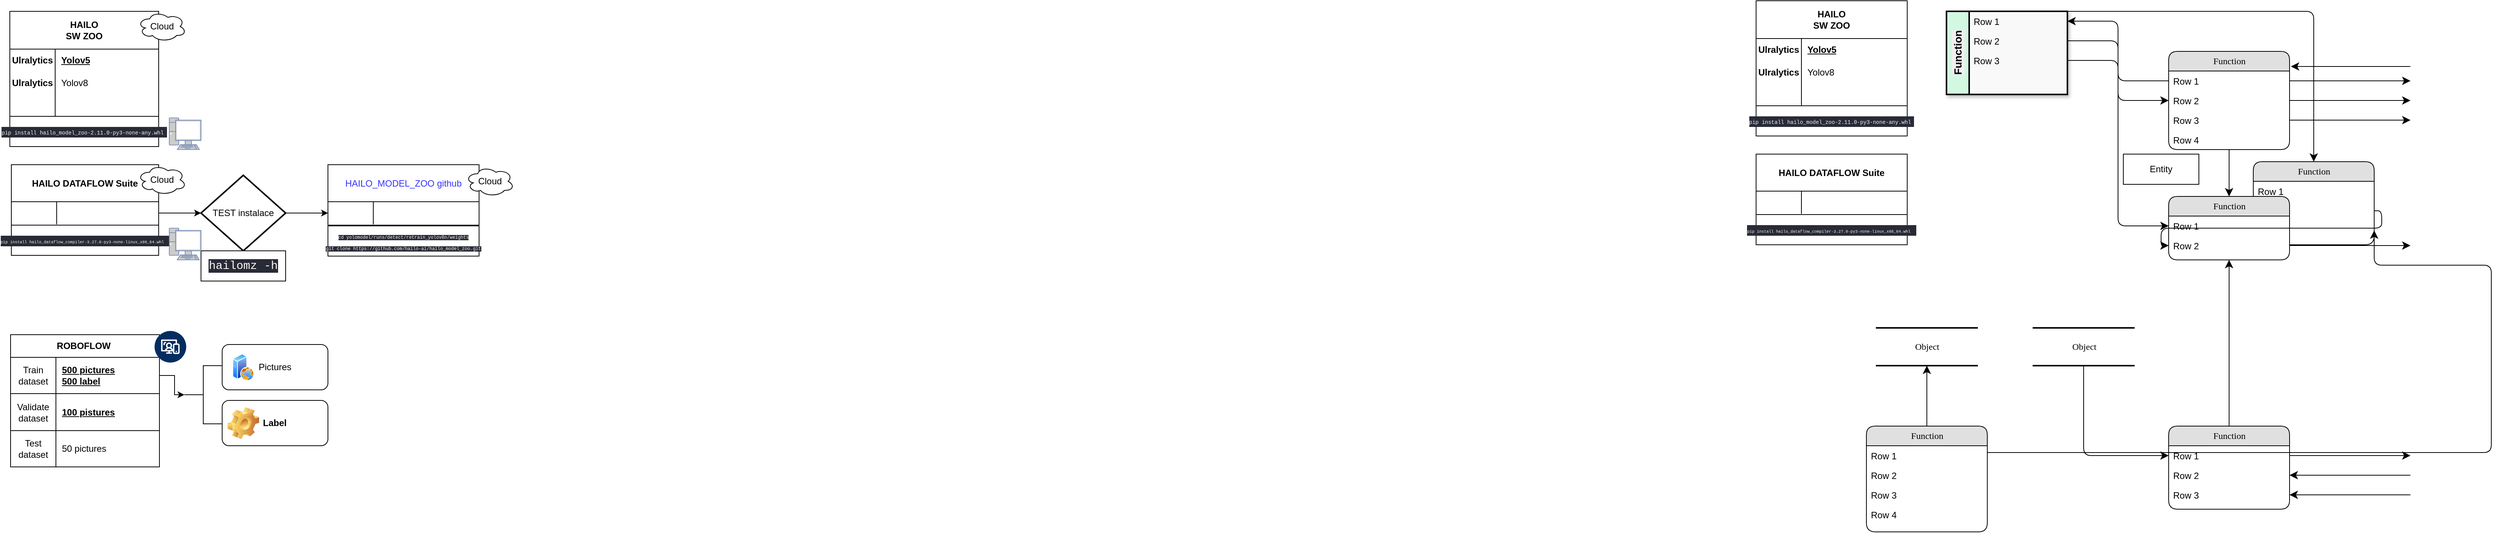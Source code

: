 <mxfile version="26.0.4">
  <diagram name="Page-1" id="b520641d-4fe3-3701-9064-5fc419738815">
    <mxGraphModel dx="3772" dy="833" grid="1" gridSize="7" guides="1" tooltips="1" connect="1" arrows="1" fold="1" page="1" pageScale="1" pageWidth="1169" pageHeight="827" background="none" math="0" shadow="0">
      <root>
        <object label="" id="0">
          <mxCell />
        </object>
        <mxCell id="1" parent="0" />
        <mxCell id="lBuz-UgbyFgg8h1O2Nb2-105" value="Pictures" style="rounded=1;whiteSpace=wrap;html=1;" vertex="1" parent="1">
          <mxGeometry x="-2016" y="462" width="140" height="60" as="geometry" />
        </mxCell>
        <mxCell id="2debaab0fafb2da2-10" value="Object" style="html=1;rounded=0;shadow=0;comic=0;labelBackgroundColor=none;strokeWidth=2;fontFamily=Verdana;fontSize=12;align=center;shape=mxgraph.ios7ui.horLines;" parent="1" vertex="1">
          <mxGeometry x="172.5" y="440" width="135" height="50" as="geometry" />
        </mxCell>
        <mxCell id="21ea969265ad0168-6" value="Function" style="swimlane;html=1;fontStyle=1;childLayout=stackLayout;horizontal=0;startSize=30;fillColor=#d3f8e2;horizontalStack=2;resizeParent=1;resizeLast=1;collapsible=1;marginBottom=5;swimlaneFillColor=#f9f9f9;align=center;rounded=0;shadow=1;comic=0;labelBackgroundColor=#f0f0f0;strokeWidth=2;fontFamily=Arial;fontSize=14" parent="1" vertex="1">
          <mxGeometry x="266" y="21" width="160" height="110" as="geometry" />
        </mxCell>
        <mxCell id="21ea969265ad0168-7" value="Row 1" style="text;html=1;strokeColor=none;fillColor=none;spacingLeft=4;spacingRight=4;whiteSpace=wrap;overflow=hidden;rotatable=0;points=[[0,0.5],[1,0.5]];portConstraint=eastwest;" parent="21ea969265ad0168-6" vertex="1">
          <mxGeometry x="30" width="130" height="26" as="geometry" />
        </mxCell>
        <mxCell id="21ea969265ad0168-8" value="Row 2" style="text;html=1;strokeColor=none;fillColor=none;spacingLeft=4;spacingRight=4;whiteSpace=wrap;overflow=hidden;rotatable=0;points=[[0,0.5],[1,0.5]];portConstraint=eastwest;" parent="21ea969265ad0168-6" vertex="1">
          <mxGeometry x="30" y="26" width="130" height="26" as="geometry" />
        </mxCell>
        <mxCell id="21ea969265ad0168-9" value="Row 3" style="text;html=1;strokeColor=none;fillColor=none;spacingLeft=4;spacingRight=4;whiteSpace=wrap;overflow=hidden;rotatable=0;points=[[0,0.5],[1,0.5]];portConstraint=eastwest;" parent="21ea969265ad0168-6" vertex="1">
          <mxGeometry x="30" y="52" width="130" height="26" as="geometry" />
        </mxCell>
        <mxCell id="21ea969265ad0168-10" value="Function" style="swimlane;html=1;fontStyle=0;childLayout=stackLayout;horizontal=1;startSize=26;fillColor=#e0e0e0;horizontalStack=0;resizeParent=1;resizeLast=0;collapsible=1;marginBottom=0;swimlaneFillColor=#ffffff;align=center;rounded=1;shadow=0;comic=0;labelBackgroundColor=none;strokeWidth=1;fontFamily=Verdana;fontSize=12" parent="1" vertex="1">
          <mxGeometry x="560" y="74" width="160" height="130" as="geometry" />
        </mxCell>
        <mxCell id="21ea969265ad0168-11" value="Row 1" style="text;html=1;strokeColor=none;fillColor=none;spacingLeft=4;spacingRight=4;whiteSpace=wrap;overflow=hidden;rotatable=0;points=[[0,0.5],[1,0.5]];portConstraint=eastwest;" parent="21ea969265ad0168-10" vertex="1">
          <mxGeometry y="26" width="160" height="26" as="geometry" />
        </mxCell>
        <mxCell id="21ea969265ad0168-12" value="Row 2" style="text;html=1;strokeColor=none;fillColor=none;spacingLeft=4;spacingRight=4;whiteSpace=wrap;overflow=hidden;rotatable=0;points=[[0,0.5],[1,0.5]];portConstraint=eastwest;" parent="21ea969265ad0168-10" vertex="1">
          <mxGeometry y="52" width="160" height="26" as="geometry" />
        </mxCell>
        <mxCell id="21ea969265ad0168-52" value="Row 3" style="text;html=1;strokeColor=none;fillColor=none;spacingLeft=4;spacingRight=4;whiteSpace=wrap;overflow=hidden;rotatable=0;points=[[0,0.5],[1,0.5]];portConstraint=eastwest;" parent="21ea969265ad0168-10" vertex="1">
          <mxGeometry y="78" width="160" height="26" as="geometry" />
        </mxCell>
        <mxCell id="21ea969265ad0168-13" value="Row 4" style="text;html=1;strokeColor=none;fillColor=none;spacingLeft=4;spacingRight=4;whiteSpace=wrap;overflow=hidden;rotatable=0;points=[[0,0.5],[1,0.5]];portConstraint=eastwest;" parent="21ea969265ad0168-10" vertex="1">
          <mxGeometry y="104" width="160" height="26" as="geometry" />
        </mxCell>
        <mxCell id="21ea969265ad0168-14" value="Function" style="swimlane;html=1;fontStyle=0;childLayout=stackLayout;horizontal=1;startSize=26;fillColor=#e0e0e0;horizontalStack=0;resizeParent=1;resizeLast=0;collapsible=1;marginBottom=0;swimlaneFillColor=#ffffff;align=center;rounded=1;shadow=0;comic=0;labelBackgroundColor=none;strokeWidth=1;fontFamily=Verdana;fontSize=12" parent="1" vertex="1">
          <mxGeometry x="672" y="220" width="160" height="110" as="geometry" />
        </mxCell>
        <mxCell id="21ea969265ad0168-15" value="Row 1" style="text;html=1;strokeColor=none;fillColor=none;spacingLeft=4;spacingRight=4;whiteSpace=wrap;overflow=hidden;rotatable=0;points=[[0,0.5],[1,0.5]];portConstraint=eastwest;" parent="21ea969265ad0168-14" vertex="1">
          <mxGeometry y="26" width="160" height="26" as="geometry" />
        </mxCell>
        <mxCell id="21ea969265ad0168-16" value="Row 2" style="text;html=1;strokeColor=none;fillColor=none;spacingLeft=4;spacingRight=4;whiteSpace=wrap;overflow=hidden;rotatable=0;points=[[0,0.5],[1,0.5]];portConstraint=eastwest;" parent="21ea969265ad0168-14" vertex="1">
          <mxGeometry y="52" width="160" height="26" as="geometry" />
        </mxCell>
        <mxCell id="21ea969265ad0168-17" value="Row 3" style="text;html=1;strokeColor=none;fillColor=none;spacingLeft=4;spacingRight=4;whiteSpace=wrap;overflow=hidden;rotatable=0;points=[[0,0.5],[1,0.5]];portConstraint=eastwest;" parent="21ea969265ad0168-14" vertex="1">
          <mxGeometry y="78" width="160" height="26" as="geometry" />
        </mxCell>
        <mxCell id="21ea969265ad0168-18" value="Function" style="swimlane;html=1;fontStyle=0;childLayout=stackLayout;horizontal=1;startSize=26;fillColor=#e0e0e0;horizontalStack=0;resizeParent=1;resizeLast=0;collapsible=1;marginBottom=0;swimlaneFillColor=#ffffff;align=center;rounded=1;shadow=0;comic=0;labelBackgroundColor=none;strokeWidth=1;fontFamily=Verdana;fontSize=12" parent="1" vertex="1">
          <mxGeometry x="160" y="570" width="160" height="140" as="geometry" />
        </mxCell>
        <mxCell id="21ea969265ad0168-19" value="Row 1" style="text;html=1;strokeColor=none;fillColor=none;spacingLeft=4;spacingRight=4;whiteSpace=wrap;overflow=hidden;rotatable=0;points=[[0,0.5],[1,0.5]];portConstraint=eastwest;" parent="21ea969265ad0168-18" vertex="1">
          <mxGeometry y="26" width="160" height="26" as="geometry" />
        </mxCell>
        <mxCell id="21ea969265ad0168-20" value="Row 2" style="text;html=1;strokeColor=none;fillColor=none;spacingLeft=4;spacingRight=4;whiteSpace=wrap;overflow=hidden;rotatable=0;points=[[0,0.5],[1,0.5]];portConstraint=eastwest;" parent="21ea969265ad0168-18" vertex="1">
          <mxGeometry y="52" width="160" height="26" as="geometry" />
        </mxCell>
        <mxCell id="21ea969265ad0168-51" value="Row 3" style="text;html=1;strokeColor=none;fillColor=none;spacingLeft=4;spacingRight=4;whiteSpace=wrap;overflow=hidden;rotatable=0;points=[[0,0.5],[1,0.5]];portConstraint=eastwest;" parent="21ea969265ad0168-18" vertex="1">
          <mxGeometry y="78" width="160" height="26" as="geometry" />
        </mxCell>
        <mxCell id="21ea969265ad0168-21" value="Row 4" style="text;html=1;strokeColor=none;fillColor=none;spacingLeft=4;spacingRight=4;whiteSpace=wrap;overflow=hidden;rotatable=0;points=[[0,0.5],[1,0.5]];portConstraint=eastwest;" parent="21ea969265ad0168-18" vertex="1">
          <mxGeometry y="104" width="160" height="26" as="geometry" />
        </mxCell>
        <mxCell id="21ea969265ad0168-22" value="Function" style="swimlane;html=1;fontStyle=0;childLayout=stackLayout;horizontal=1;startSize=26;fillColor=#e0e0e0;horizontalStack=0;resizeParent=1;resizeLast=0;collapsible=1;marginBottom=0;swimlaneFillColor=#ffffff;align=center;rounded=1;shadow=0;comic=0;labelBackgroundColor=none;strokeWidth=1;fontFamily=Verdana;fontSize=12" parent="1" vertex="1">
          <mxGeometry x="560" y="266" width="160" height="84" as="geometry" />
        </mxCell>
        <mxCell id="21ea969265ad0168-23" value="Row 1" style="text;html=1;strokeColor=none;fillColor=none;spacingLeft=4;spacingRight=4;whiteSpace=wrap;overflow=hidden;rotatable=0;points=[[0,0.5],[1,0.5]];portConstraint=eastwest;" parent="21ea969265ad0168-22" vertex="1">
          <mxGeometry y="26" width="160" height="26" as="geometry" />
        </mxCell>
        <mxCell id="21ea969265ad0168-24" value="Row 2" style="text;html=1;strokeColor=none;fillColor=none;spacingLeft=4;spacingRight=4;whiteSpace=wrap;overflow=hidden;rotatable=0;points=[[0,0.5],[1,0.5]];portConstraint=eastwest;" parent="21ea969265ad0168-22" vertex="1">
          <mxGeometry y="52" width="160" height="26" as="geometry" />
        </mxCell>
        <mxCell id="21ea969265ad0168-26" value="Function" style="swimlane;html=1;fontStyle=0;childLayout=stackLayout;horizontal=1;startSize=26;fillColor=#e0e0e0;horizontalStack=0;resizeParent=1;resizeLast=0;collapsible=1;marginBottom=0;swimlaneFillColor=#ffffff;align=center;rounded=1;shadow=0;comic=0;labelBackgroundColor=none;strokeWidth=1;fontFamily=Verdana;fontSize=12" parent="1" vertex="1">
          <mxGeometry x="560" y="570" width="160" height="110" as="geometry" />
        </mxCell>
        <mxCell id="21ea969265ad0168-27" value="Row 1" style="text;html=1;strokeColor=none;fillColor=none;spacingLeft=4;spacingRight=4;whiteSpace=wrap;overflow=hidden;rotatable=0;points=[[0,0.5],[1,0.5]];portConstraint=eastwest;" parent="21ea969265ad0168-26" vertex="1">
          <mxGeometry y="26" width="160" height="26" as="geometry" />
        </mxCell>
        <mxCell id="21ea969265ad0168-28" value="Row 2" style="text;html=1;strokeColor=none;fillColor=none;spacingLeft=4;spacingRight=4;whiteSpace=wrap;overflow=hidden;rotatable=0;points=[[0,0.5],[1,0.5]];portConstraint=eastwest;" parent="21ea969265ad0168-26" vertex="1">
          <mxGeometry y="52" width="160" height="26" as="geometry" />
        </mxCell>
        <mxCell id="21ea969265ad0168-29" value="Row 3" style="text;html=1;strokeColor=none;fillColor=none;spacingLeft=4;spacingRight=4;whiteSpace=wrap;overflow=hidden;rotatable=0;points=[[0,0.5],[1,0.5]];portConstraint=eastwest;" parent="21ea969265ad0168-26" vertex="1">
          <mxGeometry y="78" width="160" height="26" as="geometry" />
        </mxCell>
        <mxCell id="21ea969265ad0168-30" value="Object" style="html=1;rounded=0;shadow=0;comic=0;labelBackgroundColor=none;strokeWidth=2;fontFamily=Verdana;fontSize=12;align=center;shape=mxgraph.ios7ui.horLines;" parent="1" vertex="1">
          <mxGeometry x="380" y="440" width="135" height="50" as="geometry" />
        </mxCell>
        <mxCell id="21ea969265ad0168-31" style="edgeStyle=none;html=1;labelBackgroundColor=none;startFill=0;startSize=8;endFill=1;endSize=8;fontFamily=Verdana;fontSize=12;" parent="1" source="21ea969265ad0168-18" target="2debaab0fafb2da2-10" edge="1">
          <mxGeometry relative="1" as="geometry" />
        </mxCell>
        <mxCell id="21ea969265ad0168-33" style="edgeStyle=orthogonalEdgeStyle;html=1;labelBackgroundColor=none;startFill=0;startSize=8;endFill=1;endSize=8;fontFamily=Verdana;fontSize=12;exitX=1;exitY=0.25;entryX=1;entryY=0.5;" parent="1" source="21ea969265ad0168-18" target="21ea969265ad0168-17" edge="1">
          <mxGeometry relative="1" as="geometry">
            <Array as="points">
              <mxPoint x="987" y="605" />
              <mxPoint x="987" y="357" />
              <mxPoint x="832" y="357" />
            </Array>
          </mxGeometry>
        </mxCell>
        <mxCell id="21ea969265ad0168-34" value="" style="edgeStyle=orthogonalEdgeStyle;html=1;labelBackgroundColor=none;startFill=0;startSize=8;endFill=1;endSize=8;fontFamily=Verdana;fontSize=12;" parent="1" source="21ea969265ad0168-30" target="21ea969265ad0168-27" edge="1">
          <mxGeometry x="-0.134" y="32" relative="1" as="geometry">
            <mxPoint as="offset" />
          </mxGeometry>
        </mxCell>
        <mxCell id="21ea969265ad0168-36" style="edgeStyle=orthogonalEdgeStyle;html=1;labelBackgroundColor=none;startFill=0;startSize=8;endFill=1;endSize=8;fontFamily=Verdana;fontSize=12;" parent="1" source="21ea969265ad0168-6" target="21ea969265ad0168-14" edge="1">
          <mxGeometry relative="1" as="geometry">
            <Array as="points">
              <mxPoint x="752" y="21" />
            </Array>
          </mxGeometry>
        </mxCell>
        <mxCell id="21ea969265ad0168-37" style="edgeStyle=orthogonalEdgeStyle;html=1;labelBackgroundColor=none;startFill=0;startSize=8;endFill=1;endSize=8;fontFamily=Verdana;fontSize=12;" parent="1" source="21ea969265ad0168-26" target="21ea969265ad0168-22" edge="1">
          <mxGeometry relative="1" as="geometry" />
        </mxCell>
        <mxCell id="21ea969265ad0168-38" style="edgeStyle=orthogonalEdgeStyle;html=1;labelBackgroundColor=none;startFill=0;startSize=8;endFill=1;endSize=8;fontFamily=Verdana;fontSize=12;" parent="1" source="21ea969265ad0168-10" target="21ea969265ad0168-22" edge="1">
          <mxGeometry relative="1" as="geometry" />
        </mxCell>
        <mxCell id="21ea969265ad0168-39" style="edgeStyle=orthogonalEdgeStyle;html=1;entryX=0;entryY=0.5;labelBackgroundColor=none;startFill=0;startSize=8;endFill=1;endSize=8;fontFamily=Verdana;fontSize=12;exitX=1;exitY=0.5;" parent="1" source="21ea969265ad0168-8" target="21ea969265ad0168-12" edge="1">
          <mxGeometry relative="1" as="geometry">
            <Array as="points" />
          </mxGeometry>
        </mxCell>
        <mxCell id="21ea969265ad0168-40" style="edgeStyle=orthogonalEdgeStyle;html=1;exitX=0;exitY=0.5;entryX=1;entryY=0.5;labelBackgroundColor=none;startFill=0;startSize=8;endFill=1;endSize=8;fontFamily=Verdana;fontSize=12;" parent="1" source="21ea969265ad0168-11" target="21ea969265ad0168-7" edge="1">
          <mxGeometry relative="1" as="geometry" />
        </mxCell>
        <mxCell id="21ea969265ad0168-41" style="edgeStyle=orthogonalEdgeStyle;html=1;exitX=1;exitY=0.5;entryX=0;entryY=0.5;labelBackgroundColor=none;startFill=0;startSize=8;endFill=1;endSize=8;fontFamily=Verdana;fontSize=12;" parent="1" source="21ea969265ad0168-9" target="21ea969265ad0168-23" edge="1">
          <mxGeometry relative="1" as="geometry" />
        </mxCell>
        <mxCell id="21ea969265ad0168-42" style="edgeStyle=orthogonalEdgeStyle;html=1;exitX=1;exitY=0.5;entryX=0;entryY=0.5;labelBackgroundColor=none;startFill=0;startSize=8;endFill=1;endSize=8;fontFamily=Verdana;fontSize=12;" parent="1" source="21ea969265ad0168-16" target="21ea969265ad0168-24" edge="1">
          <mxGeometry relative="1" as="geometry">
            <Array as="points" />
          </mxGeometry>
        </mxCell>
        <mxCell id="21ea969265ad0168-43" style="edgeStyle=orthogonalEdgeStyle;html=1;labelBackgroundColor=none;startFill=0;startSize=8;endFill=1;endSize=8;fontFamily=Verdana;fontSize=12;" parent="1" source="21ea969265ad0168-24" edge="1">
          <mxGeometry relative="1" as="geometry">
            <mxPoint x="880" y="331" as="targetPoint" />
          </mxGeometry>
        </mxCell>
        <mxCell id="21ea969265ad0168-44" style="edgeStyle=orthogonalEdgeStyle;html=1;exitX=1;exitY=0.5;labelBackgroundColor=none;startFill=0;startSize=8;endFill=1;endSize=8;fontFamily=Verdana;fontSize=12;" parent="1" source="21ea969265ad0168-27" edge="1">
          <mxGeometry relative="1" as="geometry">
            <mxPoint x="880" y="609" as="targetPoint" />
          </mxGeometry>
        </mxCell>
        <mxCell id="21ea969265ad0168-45" style="edgeStyle=orthogonalEdgeStyle;html=1;labelBackgroundColor=none;startFill=0;startSize=8;endFill=1;endSize=8;fontFamily=Verdana;fontSize=12;entryX=1;entryY=0.5;" parent="1" target="21ea969265ad0168-28" edge="1">
          <mxGeometry relative="1" as="geometry">
            <mxPoint x="890" y="619" as="targetPoint" />
            <mxPoint x="880" y="635" as="sourcePoint" />
            <Array as="points">
              <mxPoint x="880" y="635" />
            </Array>
          </mxGeometry>
        </mxCell>
        <mxCell id="21ea969265ad0168-46" style="edgeStyle=orthogonalEdgeStyle;html=1;labelBackgroundColor=none;startFill=0;startSize=8;endFill=1;endSize=8;fontFamily=Verdana;fontSize=12;entryX=1;entryY=0.5;" parent="1" target="21ea969265ad0168-29" edge="1">
          <mxGeometry relative="1" as="geometry">
            <mxPoint x="730.19" y="645.095" as="targetPoint" />
            <mxPoint x="880" y="661" as="sourcePoint" />
            <Array as="points">
              <mxPoint x="800" y="661" />
              <mxPoint x="800" y="661" />
            </Array>
          </mxGeometry>
        </mxCell>
        <mxCell id="21ea969265ad0168-47" style="edgeStyle=orthogonalEdgeStyle;html=1;exitX=1;exitY=0.5;labelBackgroundColor=none;startFill=0;startSize=8;endFill=1;endSize=8;fontFamily=Verdana;fontSize=12;" parent="1" source="21ea969265ad0168-11" edge="1">
          <mxGeometry relative="1" as="geometry">
            <mxPoint x="880" y="113" as="targetPoint" />
          </mxGeometry>
        </mxCell>
        <mxCell id="21ea969265ad0168-48" style="edgeStyle=orthogonalEdgeStyle;html=1;exitX=1;exitY=0.5;labelBackgroundColor=none;startFill=0;startSize=8;endFill=1;endSize=8;fontFamily=Verdana;fontSize=12;" parent="1" source="21ea969265ad0168-12" edge="1">
          <mxGeometry relative="1" as="geometry">
            <mxPoint x="880" y="139" as="targetPoint" />
          </mxGeometry>
        </mxCell>
        <mxCell id="21ea969265ad0168-49" style="edgeStyle=orthogonalEdgeStyle;html=1;exitX=1;exitY=0.5;labelBackgroundColor=none;startFill=0;startSize=8;endFill=1;endSize=8;fontFamily=Verdana;fontSize=12;" parent="1" source="21ea969265ad0168-52" edge="1">
          <mxGeometry relative="1" as="geometry">
            <mxPoint x="880" y="165" as="targetPoint" />
            <Array as="points" />
          </mxGeometry>
        </mxCell>
        <mxCell id="21ea969265ad0168-50" style="edgeStyle=elbowEdgeStyle;html=1;labelBackgroundColor=none;startFill=0;startSize=8;endFill=1;endSize=8;fontFamily=Verdana;fontSize=12;elbow=vertical;entryX=1.011;entryY=0.152;entryPerimeter=0;" parent="1" target="21ea969265ad0168-10" edge="1">
          <mxGeometry relative="1" as="geometry">
            <mxPoint x="740" y="89" as="targetPoint" />
            <mxPoint x="880" y="94" as="sourcePoint" />
            <Array as="points">
              <mxPoint x="810" y="94" />
            </Array>
          </mxGeometry>
        </mxCell>
        <mxCell id="lBuz-UgbyFgg8h1O2Nb2-16" value="ROBOFLOW&amp;nbsp;" style="shape=table;startSize=30;container=1;collapsible=1;childLayout=tableLayout;fixedRows=2;rowLines=2;fontStyle=1;align=center;resizeLast=1;html=1;whiteSpace=wrap;" vertex="1" parent="1">
          <mxGeometry x="-2296" y="449" width="197" height="175" as="geometry" />
        </mxCell>
        <mxCell id="lBuz-UgbyFgg8h1O2Nb2-17" value="" style="shape=tableRow;horizontal=0;startSize=0;swimlaneHead=0;swimlaneBody=0;fillColor=none;collapsible=0;dropTarget=0;points=[[0,0.5],[1,0.5]];portConstraint=eastwest;top=0;left=0;right=0;bottom=0;html=1;" vertex="1" parent="lBuz-UgbyFgg8h1O2Nb2-16">
          <mxGeometry y="30" width="197" height="48" as="geometry" />
        </mxCell>
        <mxCell id="lBuz-UgbyFgg8h1O2Nb2-18" value="Train dataset" style="shape=partialRectangle;connectable=0;fillColor=none;top=0;left=0;bottom=0;right=0;fontStyle=0;overflow=hidden;html=1;whiteSpace=wrap;" vertex="1" parent="lBuz-UgbyFgg8h1O2Nb2-17">
          <mxGeometry width="60" height="48" as="geometry">
            <mxRectangle width="60" height="48" as="alternateBounds" />
          </mxGeometry>
        </mxCell>
        <mxCell id="lBuz-UgbyFgg8h1O2Nb2-19" value="500 pictures&lt;br&gt;500 label" style="shape=partialRectangle;connectable=0;fillColor=none;top=0;left=0;bottom=0;right=0;align=left;spacingLeft=6;fontStyle=5;overflow=hidden;html=1;whiteSpace=wrap;" vertex="1" parent="lBuz-UgbyFgg8h1O2Nb2-17">
          <mxGeometry x="60" width="137" height="48" as="geometry">
            <mxRectangle width="137" height="48" as="alternateBounds" />
          </mxGeometry>
        </mxCell>
        <mxCell id="lBuz-UgbyFgg8h1O2Nb2-20" value="" style="shape=tableRow;horizontal=0;startSize=0;swimlaneHead=0;swimlaneBody=0;fillColor=none;collapsible=0;dropTarget=0;points=[[0,0.5],[1,0.5]];portConstraint=eastwest;top=0;left=0;right=0;bottom=1;html=1;" vertex="1" parent="lBuz-UgbyFgg8h1O2Nb2-16">
          <mxGeometry y="78" width="197" height="49" as="geometry" />
        </mxCell>
        <mxCell id="lBuz-UgbyFgg8h1O2Nb2-21" value="Validate dataset" style="shape=partialRectangle;connectable=0;fillColor=none;top=0;left=0;bottom=0;right=0;fontStyle=0;overflow=hidden;html=1;whiteSpace=wrap;" vertex="1" parent="lBuz-UgbyFgg8h1O2Nb2-20">
          <mxGeometry width="60" height="49" as="geometry">
            <mxRectangle width="60" height="49" as="alternateBounds" />
          </mxGeometry>
        </mxCell>
        <mxCell id="lBuz-UgbyFgg8h1O2Nb2-22" value="100 pistures" style="shape=partialRectangle;connectable=0;fillColor=none;top=0;left=0;bottom=0;right=0;align=left;spacingLeft=6;fontStyle=5;overflow=hidden;html=1;whiteSpace=wrap;" vertex="1" parent="lBuz-UgbyFgg8h1O2Nb2-20">
          <mxGeometry x="60" width="137" height="49" as="geometry">
            <mxRectangle width="137" height="49" as="alternateBounds" />
          </mxGeometry>
        </mxCell>
        <mxCell id="lBuz-UgbyFgg8h1O2Nb2-23" value="" style="shape=tableRow;horizontal=0;startSize=0;swimlaneHead=0;swimlaneBody=0;fillColor=none;collapsible=0;dropTarget=0;points=[[0,0.5],[1,0.5]];portConstraint=eastwest;top=0;left=0;right=0;bottom=0;html=1;" vertex="1" parent="lBuz-UgbyFgg8h1O2Nb2-16">
          <mxGeometry y="127" width="197" height="48" as="geometry" />
        </mxCell>
        <mxCell id="lBuz-UgbyFgg8h1O2Nb2-24" value="Test dataset" style="shape=partialRectangle;connectable=0;fillColor=none;top=0;left=0;bottom=0;right=0;editable=1;overflow=hidden;html=1;whiteSpace=wrap;" vertex="1" parent="lBuz-UgbyFgg8h1O2Nb2-23">
          <mxGeometry width="60" height="48" as="geometry">
            <mxRectangle width="60" height="48" as="alternateBounds" />
          </mxGeometry>
        </mxCell>
        <mxCell id="lBuz-UgbyFgg8h1O2Nb2-25" value="50 pictures" style="shape=partialRectangle;connectable=0;fillColor=none;top=0;left=0;bottom=0;right=0;align=left;spacingLeft=6;overflow=hidden;html=1;whiteSpace=wrap;" vertex="1" parent="lBuz-UgbyFgg8h1O2Nb2-23">
          <mxGeometry x="60" width="137" height="48" as="geometry">
            <mxRectangle width="137" height="48" as="alternateBounds" />
          </mxGeometry>
        </mxCell>
        <mxCell id="lBuz-UgbyFgg8h1O2Nb2-48" value="Entity" style="whiteSpace=wrap;html=1;align=center;" vertex="1" parent="1">
          <mxGeometry x="500" y="210" width="100" height="40" as="geometry" />
        </mxCell>
        <mxCell id="lBuz-UgbyFgg8h1O2Nb2-50" value="" style="group" vertex="1" connectable="0" parent="1">
          <mxGeometry x="14" y="7" width="200" height="179" as="geometry" />
        </mxCell>
        <mxCell id="lBuz-UgbyFgg8h1O2Nb2-1" value="HAILO&lt;br&gt;SW ZOO" style="shape=table;startSize=50;container=1;collapsible=1;childLayout=tableLayout;fixedRows=1;rowLines=0;fontStyle=1;align=center;resizeLast=1;html=1;whiteSpace=wrap;swimlaneHead=1;treeFolding=1;comic=0;" vertex="1" parent="lBuz-UgbyFgg8h1O2Nb2-50">
          <mxGeometry width="200" height="147" as="geometry" />
        </mxCell>
        <mxCell id="lBuz-UgbyFgg8h1O2Nb2-2" value="" style="shape=tableRow;horizontal=0;startSize=0;swimlaneHead=0;swimlaneBody=0;fillColor=none;collapsible=0;dropTarget=0;points=[[0,0.5],[1,0.5]];portConstraint=eastwest;top=0;left=0;right=0;bottom=0;html=1;" vertex="1" parent="lBuz-UgbyFgg8h1O2Nb2-1">
          <mxGeometry y="50" width="200" height="30" as="geometry" />
        </mxCell>
        <mxCell id="lBuz-UgbyFgg8h1O2Nb2-3" value="Ulralytics" style="shape=partialRectangle;connectable=0;fillColor=none;top=0;left=0;bottom=0;right=0;fontStyle=1;overflow=hidden;html=1;whiteSpace=wrap;" vertex="1" parent="lBuz-UgbyFgg8h1O2Nb2-2">
          <mxGeometry width="60" height="30" as="geometry">
            <mxRectangle width="60" height="30" as="alternateBounds" />
          </mxGeometry>
        </mxCell>
        <mxCell id="lBuz-UgbyFgg8h1O2Nb2-4" value="Yolov5" style="shape=partialRectangle;connectable=0;fillColor=none;top=0;left=0;bottom=0;right=0;align=left;spacingLeft=6;fontStyle=5;overflow=hidden;html=1;whiteSpace=wrap;" vertex="1" parent="lBuz-UgbyFgg8h1O2Nb2-2">
          <mxGeometry x="60" width="140" height="30" as="geometry">
            <mxRectangle width="140" height="30" as="alternateBounds" />
          </mxGeometry>
        </mxCell>
        <mxCell id="lBuz-UgbyFgg8h1O2Nb2-8" value="" style="shape=tableRow;horizontal=0;startSize=0;swimlaneHead=0;swimlaneBody=0;fillColor=none;collapsible=0;dropTarget=0;points=[[0,0.5],[1,0.5]];portConstraint=eastwest;top=0;left=0;right=0;bottom=0;html=1;" vertex="1" parent="lBuz-UgbyFgg8h1O2Nb2-1">
          <mxGeometry y="80" width="200" height="30" as="geometry" />
        </mxCell>
        <mxCell id="lBuz-UgbyFgg8h1O2Nb2-9" value="&lt;span style=&quot;font-weight: 700;&quot;&gt;Ulralytics&lt;/span&gt;" style="shape=partialRectangle;connectable=0;fillColor=none;top=0;left=0;bottom=0;right=0;editable=1;overflow=hidden;html=1;whiteSpace=wrap;" vertex="1" parent="lBuz-UgbyFgg8h1O2Nb2-8">
          <mxGeometry width="60" height="30" as="geometry">
            <mxRectangle width="60" height="30" as="alternateBounds" />
          </mxGeometry>
        </mxCell>
        <mxCell id="lBuz-UgbyFgg8h1O2Nb2-10" value="Yolov8" style="shape=partialRectangle;connectable=0;fillColor=none;top=0;left=0;bottom=0;right=0;align=left;spacingLeft=6;overflow=hidden;html=1;whiteSpace=wrap;" vertex="1" parent="lBuz-UgbyFgg8h1O2Nb2-8">
          <mxGeometry x="60" width="140" height="30" as="geometry">
            <mxRectangle width="140" height="30" as="alternateBounds" />
          </mxGeometry>
        </mxCell>
        <mxCell id="lBuz-UgbyFgg8h1O2Nb2-11" value="" style="shape=tableRow;horizontal=0;startSize=0;swimlaneHead=0;swimlaneBody=0;fillColor=none;collapsible=0;dropTarget=0;points=[[0,0.5],[1,0.5]];portConstraint=eastwest;top=0;left=0;right=0;bottom=0;html=1;" vertex="1" parent="lBuz-UgbyFgg8h1O2Nb2-1">
          <mxGeometry y="110" width="200" height="37" as="geometry" />
        </mxCell>
        <mxCell id="lBuz-UgbyFgg8h1O2Nb2-12" value="" style="shape=partialRectangle;connectable=0;fillColor=none;top=0;left=0;bottom=0;right=0;editable=1;overflow=hidden;html=1;whiteSpace=wrap;" vertex="1" parent="lBuz-UgbyFgg8h1O2Nb2-11">
          <mxGeometry width="60" height="37" as="geometry">
            <mxRectangle width="60" height="37" as="alternateBounds" />
          </mxGeometry>
        </mxCell>
        <mxCell id="lBuz-UgbyFgg8h1O2Nb2-13" value="" style="shape=partialRectangle;connectable=0;fillColor=none;top=0;left=0;bottom=0;right=0;align=left;spacingLeft=6;overflow=hidden;html=1;whiteSpace=wrap;" vertex="1" parent="lBuz-UgbyFgg8h1O2Nb2-11">
          <mxGeometry x="60" width="140" height="37" as="geometry">
            <mxRectangle width="140" height="37" as="alternateBounds" />
          </mxGeometry>
        </mxCell>
        <mxCell id="lBuz-UgbyFgg8h1O2Nb2-49" value="&lt;span style=&quot;color: rgb(248, 248, 242); font-family: SFMono-Regular, Menlo, Monaco, Consolas, &amp;quot;Liberation Mono&amp;quot;, &amp;quot;Courier New&amp;quot;, monospace; text-align: start; white-space: pre; background-color: rgb(40, 42, 54);&quot;&gt;&lt;font style=&quot;font-size: 7px;&quot;&gt;pip install hailo_model_zoo-2.11.0-py3-none-any.whl &lt;/font&gt;&lt;/span&gt;" style="whiteSpace=wrap;html=1;align=center;" vertex="1" parent="lBuz-UgbyFgg8h1O2Nb2-50">
          <mxGeometry y="139" width="200" height="40" as="geometry" />
        </mxCell>
        <mxCell id="lBuz-UgbyFgg8h1O2Nb2-64" value="" style="group" vertex="1" connectable="0" parent="1">
          <mxGeometry x="14" y="210" width="200" height="120" as="geometry" />
        </mxCell>
        <mxCell id="lBuz-UgbyFgg8h1O2Nb2-52" value="HAILO DATAFLOW Suite" style="shape=table;startSize=49;container=1;collapsible=1;childLayout=tableLayout;fixedRows=1;rowLines=0;fontStyle=1;align=center;resizeLast=1;html=1;whiteSpace=wrap;swimlaneHead=1;treeFolding=1;comic=0;" vertex="1" parent="lBuz-UgbyFgg8h1O2Nb2-64">
          <mxGeometry width="200" height="80" as="geometry" />
        </mxCell>
        <mxCell id="lBuz-UgbyFgg8h1O2Nb2-59" value="" style="shape=tableRow;horizontal=0;startSize=0;swimlaneHead=0;swimlaneBody=0;fillColor=none;collapsible=0;dropTarget=0;points=[[0,0.5],[1,0.5]];portConstraint=eastwest;top=0;left=0;right=0;bottom=0;html=1;" vertex="1" parent="lBuz-UgbyFgg8h1O2Nb2-52">
          <mxGeometry y="49" width="200" height="30" as="geometry" />
        </mxCell>
        <mxCell id="lBuz-UgbyFgg8h1O2Nb2-60" value="" style="shape=partialRectangle;connectable=0;fillColor=none;top=0;left=0;bottom=0;right=0;editable=1;overflow=hidden;html=1;whiteSpace=wrap;" vertex="1" parent="lBuz-UgbyFgg8h1O2Nb2-59">
          <mxGeometry width="60" height="30" as="geometry">
            <mxRectangle width="60" height="30" as="alternateBounds" />
          </mxGeometry>
        </mxCell>
        <mxCell id="lBuz-UgbyFgg8h1O2Nb2-61" value="" style="shape=partialRectangle;connectable=0;fillColor=none;top=0;left=0;bottom=0;right=0;align=left;spacingLeft=6;overflow=hidden;html=1;whiteSpace=wrap;" vertex="1" parent="lBuz-UgbyFgg8h1O2Nb2-59">
          <mxGeometry x="60" width="140" height="30" as="geometry">
            <mxRectangle width="140" height="30" as="alternateBounds" />
          </mxGeometry>
        </mxCell>
        <mxCell id="lBuz-UgbyFgg8h1O2Nb2-62" value="&lt;span style=&quot;color: rgb(248, 248, 242); font-family: SFMono-Regular, Menlo, Monaco, Consolas, &amp;quot;Liberation Mono&amp;quot;, &amp;quot;Courier New&amp;quot;, monospace; text-align: start; white-space: pre; background-color: rgb(40, 42, 54);&quot;&gt;&lt;font style=&quot;&quot;&gt;&lt;font style=&quot;font-size: 5.3px;&quot;&gt;pip install hailo_dataflow_compiler-3.27.0-py3-none-linux_x86_64.whl &lt;/font&gt;&lt;span style=&quot;font-size: 7px;&quot;&gt; &lt;/span&gt;&lt;/font&gt;&lt;/span&gt;" style="whiteSpace=wrap;html=1;align=center;" vertex="1" parent="lBuz-UgbyFgg8h1O2Nb2-64">
          <mxGeometry y="80" width="200" height="40" as="geometry" />
        </mxCell>
        <mxCell id="lBuz-UgbyFgg8h1O2Nb2-67" style="edgeStyle=orthogonalEdgeStyle;rounded=0;orthogonalLoop=1;jettySize=auto;html=1;exitX=1;exitY=0.5;exitDx=0;exitDy=0;entryX=0;entryY=0.5;entryDx=0;entryDy=0;entryPerimeter=0;" edge="1" parent="1" source="lBuz-UgbyFgg8h1O2Nb2-84" target="lBuz-UgbyFgg8h1O2Nb2-66">
          <mxGeometry relative="1" as="geometry">
            <mxPoint x="-2065" y="299" as="sourcePoint" />
          </mxGeometry>
        </mxCell>
        <mxCell id="lBuz-UgbyFgg8h1O2Nb2-69" value="" style="group" vertex="1" connectable="0" parent="1">
          <mxGeometry x="-2044" y="238" width="112" height="140" as="geometry" />
        </mxCell>
        <mxCell id="lBuz-UgbyFgg8h1O2Nb2-66" value="&lt;div style=&quot;text-align: start;&quot;&gt;TEST instalace&lt;/div&gt;" style="strokeWidth=2;html=1;shape=mxgraph.flowchart.decision;whiteSpace=wrap;" vertex="1" parent="lBuz-UgbyFgg8h1O2Nb2-69">
          <mxGeometry width="112.0" height="100" as="geometry" />
        </mxCell>
        <mxCell id="lBuz-UgbyFgg8h1O2Nb2-68" value="&lt;span style=&quot;color: rgb(248, 248, 242); font-family: SFMono-Regular, Menlo, Monaco, Consolas, &amp;quot;Liberation Mono&amp;quot;, &amp;quot;Courier New&amp;quot;, monospace; font-size: 15.2px; text-align: start; white-space: pre; background-color: rgb(40, 42, 54);&quot;&gt;hailomz -h&lt;/span&gt;" style="whiteSpace=wrap;html=1;align=center;" vertex="1" parent="lBuz-UgbyFgg8h1O2Nb2-69">
          <mxGeometry y="100" width="112.0" height="40" as="geometry" />
        </mxCell>
        <mxCell id="lBuz-UgbyFgg8h1O2Nb2-70" value="" style="group" vertex="1" connectable="0" parent="1">
          <mxGeometry x="-2297" y="21" width="197" height="179" as="geometry" />
        </mxCell>
        <mxCell id="lBuz-UgbyFgg8h1O2Nb2-71" value="HAILO&lt;br&gt;SW ZOO" style="shape=table;startSize=50;container=1;collapsible=1;childLayout=tableLayout;fixedRows=1;rowLines=0;fontStyle=1;align=center;resizeLast=1;html=1;whiteSpace=wrap;swimlaneHead=1;treeFolding=1;comic=0;" vertex="1" parent="lBuz-UgbyFgg8h1O2Nb2-70">
          <mxGeometry width="197" height="147" as="geometry" />
        </mxCell>
        <mxCell id="lBuz-UgbyFgg8h1O2Nb2-72" value="" style="shape=tableRow;horizontal=0;startSize=0;swimlaneHead=0;swimlaneBody=0;fillColor=none;collapsible=0;dropTarget=0;points=[[0,0.5],[1,0.5]];portConstraint=eastwest;top=0;left=0;right=0;bottom=0;html=1;" vertex="1" parent="lBuz-UgbyFgg8h1O2Nb2-71">
          <mxGeometry y="50" width="197" height="30" as="geometry" />
        </mxCell>
        <mxCell id="lBuz-UgbyFgg8h1O2Nb2-73" value="Ulralytics" style="shape=partialRectangle;connectable=0;fillColor=none;top=0;left=0;bottom=0;right=0;fontStyle=1;overflow=hidden;html=1;whiteSpace=wrap;" vertex="1" parent="lBuz-UgbyFgg8h1O2Nb2-72">
          <mxGeometry width="60" height="30" as="geometry">
            <mxRectangle width="60" height="30" as="alternateBounds" />
          </mxGeometry>
        </mxCell>
        <mxCell id="lBuz-UgbyFgg8h1O2Nb2-74" value="Yolov5" style="shape=partialRectangle;connectable=0;fillColor=none;top=0;left=0;bottom=0;right=0;align=left;spacingLeft=6;fontStyle=5;overflow=hidden;html=1;whiteSpace=wrap;" vertex="1" parent="lBuz-UgbyFgg8h1O2Nb2-72">
          <mxGeometry x="60" width="137" height="30" as="geometry">
            <mxRectangle width="137" height="30" as="alternateBounds" />
          </mxGeometry>
        </mxCell>
        <mxCell id="lBuz-UgbyFgg8h1O2Nb2-75" value="" style="shape=tableRow;horizontal=0;startSize=0;swimlaneHead=0;swimlaneBody=0;fillColor=none;collapsible=0;dropTarget=0;points=[[0,0.5],[1,0.5]];portConstraint=eastwest;top=0;left=0;right=0;bottom=0;html=1;" vertex="1" parent="lBuz-UgbyFgg8h1O2Nb2-71">
          <mxGeometry y="80" width="197" height="30" as="geometry" />
        </mxCell>
        <mxCell id="lBuz-UgbyFgg8h1O2Nb2-76" value="&lt;span style=&quot;font-weight: 700;&quot;&gt;Ulralytics&lt;/span&gt;" style="shape=partialRectangle;connectable=0;fillColor=none;top=0;left=0;bottom=0;right=0;editable=1;overflow=hidden;html=1;whiteSpace=wrap;" vertex="1" parent="lBuz-UgbyFgg8h1O2Nb2-75">
          <mxGeometry width="60" height="30" as="geometry">
            <mxRectangle width="60" height="30" as="alternateBounds" />
          </mxGeometry>
        </mxCell>
        <mxCell id="lBuz-UgbyFgg8h1O2Nb2-77" value="Yolov8" style="shape=partialRectangle;connectable=0;fillColor=none;top=0;left=0;bottom=0;right=0;align=left;spacingLeft=6;overflow=hidden;html=1;whiteSpace=wrap;" vertex="1" parent="lBuz-UgbyFgg8h1O2Nb2-75">
          <mxGeometry x="60" width="137" height="30" as="geometry">
            <mxRectangle width="137" height="30" as="alternateBounds" />
          </mxGeometry>
        </mxCell>
        <mxCell id="lBuz-UgbyFgg8h1O2Nb2-78" value="" style="shape=tableRow;horizontal=0;startSize=0;swimlaneHead=0;swimlaneBody=0;fillColor=none;collapsible=0;dropTarget=0;points=[[0,0.5],[1,0.5]];portConstraint=eastwest;top=0;left=0;right=0;bottom=0;html=1;" vertex="1" parent="lBuz-UgbyFgg8h1O2Nb2-71">
          <mxGeometry y="110" width="197" height="37" as="geometry" />
        </mxCell>
        <mxCell id="lBuz-UgbyFgg8h1O2Nb2-79" value="" style="shape=partialRectangle;connectable=0;fillColor=none;top=0;left=0;bottom=0;right=0;editable=1;overflow=hidden;html=1;whiteSpace=wrap;" vertex="1" parent="lBuz-UgbyFgg8h1O2Nb2-78">
          <mxGeometry width="60" height="37" as="geometry">
            <mxRectangle width="60" height="37" as="alternateBounds" />
          </mxGeometry>
        </mxCell>
        <mxCell id="lBuz-UgbyFgg8h1O2Nb2-80" value="" style="shape=partialRectangle;connectable=0;fillColor=none;top=0;left=0;bottom=0;right=0;align=left;spacingLeft=6;overflow=hidden;html=1;whiteSpace=wrap;" vertex="1" parent="lBuz-UgbyFgg8h1O2Nb2-78">
          <mxGeometry x="60" width="137" height="37" as="geometry">
            <mxRectangle width="137" height="37" as="alternateBounds" />
          </mxGeometry>
        </mxCell>
        <mxCell id="lBuz-UgbyFgg8h1O2Nb2-81" value="&lt;span style=&quot;color: rgb(248, 248, 242); font-family: SFMono-Regular, Menlo, Monaco, Consolas, &amp;quot;Liberation Mono&amp;quot;, &amp;quot;Courier New&amp;quot;, monospace; text-align: start; white-space: pre; background-color: rgb(40, 42, 54);&quot;&gt;&lt;font style=&quot;font-size: 7px;&quot;&gt;pip install hailo_model_zoo-2.11.0-py3-none-any.whl &lt;/font&gt;&lt;/span&gt;" style="whiteSpace=wrap;html=1;align=center;" vertex="1" parent="lBuz-UgbyFgg8h1O2Nb2-70">
          <mxGeometry y="139" width="197" height="40" as="geometry" />
        </mxCell>
        <mxCell id="lBuz-UgbyFgg8h1O2Nb2-82" value="" style="group" vertex="1" connectable="0" parent="1">
          <mxGeometry x="-2295" y="224" width="196" height="120" as="geometry" />
        </mxCell>
        <mxCell id="lBuz-UgbyFgg8h1O2Nb2-83" value="HAILO DATAFLOW Suite" style="shape=table;startSize=49;container=1;collapsible=1;childLayout=tableLayout;fixedRows=1;rowLines=0;fontStyle=1;align=center;resizeLast=1;html=1;whiteSpace=wrap;swimlaneHead=1;treeFolding=1;comic=0;" vertex="1" parent="lBuz-UgbyFgg8h1O2Nb2-82">
          <mxGeometry width="195" height="80" as="geometry" />
        </mxCell>
        <mxCell id="lBuz-UgbyFgg8h1O2Nb2-84" value="" style="shape=tableRow;horizontal=0;startSize=0;swimlaneHead=0;swimlaneBody=0;fillColor=none;collapsible=0;dropTarget=0;points=[[0,0.5],[1,0.5]];portConstraint=eastwest;top=0;left=0;right=0;bottom=0;html=1;" vertex="1" parent="lBuz-UgbyFgg8h1O2Nb2-83">
          <mxGeometry y="49" width="195" height="30" as="geometry" />
        </mxCell>
        <mxCell id="lBuz-UgbyFgg8h1O2Nb2-85" value="" style="shape=partialRectangle;connectable=0;fillColor=none;top=0;left=0;bottom=0;right=0;editable=1;overflow=hidden;html=1;whiteSpace=wrap;" vertex="1" parent="lBuz-UgbyFgg8h1O2Nb2-84">
          <mxGeometry width="60" height="30" as="geometry">
            <mxRectangle width="60" height="30" as="alternateBounds" />
          </mxGeometry>
        </mxCell>
        <mxCell id="lBuz-UgbyFgg8h1O2Nb2-86" value="" style="shape=partialRectangle;connectable=0;fillColor=none;top=0;left=0;bottom=0;right=0;align=left;spacingLeft=6;overflow=hidden;html=1;whiteSpace=wrap;" vertex="1" parent="lBuz-UgbyFgg8h1O2Nb2-84">
          <mxGeometry x="60" width="135" height="30" as="geometry">
            <mxRectangle width="135" height="30" as="alternateBounds" />
          </mxGeometry>
        </mxCell>
        <mxCell id="lBuz-UgbyFgg8h1O2Nb2-87" value="&lt;span style=&quot;color: rgb(248, 248, 242); font-family: SFMono-Regular, Menlo, Monaco, Consolas, &amp;quot;Liberation Mono&amp;quot;, &amp;quot;Courier New&amp;quot;, monospace; text-align: start; white-space: pre; background-color: rgb(40, 42, 54);&quot;&gt;&lt;font style=&quot;&quot;&gt;&lt;font style=&quot;font-size: 5.3px;&quot;&gt;pip install hailo_dataflow_compiler-3.27.0-py3-none-linux_x86_64.whl &lt;/font&gt;&lt;span style=&quot;font-size: 7px;&quot;&gt; &lt;/span&gt;&lt;/font&gt;&lt;/span&gt;" style="whiteSpace=wrap;html=1;align=center;" vertex="1" parent="lBuz-UgbyFgg8h1O2Nb2-82">
          <mxGeometry y="80" width="195" height="40" as="geometry" />
        </mxCell>
        <mxCell id="lBuz-UgbyFgg8h1O2Nb2-88" value="" style="group" vertex="1" connectable="0" parent="1">
          <mxGeometry x="-1876" y="225" width="200" height="120" as="geometry" />
        </mxCell>
        <mxCell id="lBuz-UgbyFgg8h1O2Nb2-89" value="&lt;div style=&quot;text-align: start;&quot;&gt;&lt;span style=&quot;background-color: transparent; font-weight: 400;&quot;&gt;&lt;font style=&quot;color: rgb(51, 51, 255);&quot;&gt;HAILO_MODEL_ZOO github&lt;/font&gt;&lt;/span&gt;&lt;/div&gt;" style="shape=table;startSize=49;container=1;collapsible=1;childLayout=tableLayout;fixedRows=1;rowLines=0;fontStyle=1;align=center;resizeLast=1;html=1;whiteSpace=wrap;swimlaneHead=1;treeFolding=1;comic=0;" vertex="1" parent="lBuz-UgbyFgg8h1O2Nb2-88">
          <mxGeometry y="-1" width="200" height="80" as="geometry" />
        </mxCell>
        <mxCell id="lBuz-UgbyFgg8h1O2Nb2-90" value="" style="shape=tableRow;horizontal=0;startSize=0;swimlaneHead=0;swimlaneBody=0;fillColor=none;collapsible=0;dropTarget=0;points=[[0,0.5],[1,0.5]];portConstraint=eastwest;top=0;left=0;right=0;bottom=0;html=1;" vertex="1" parent="lBuz-UgbyFgg8h1O2Nb2-89">
          <mxGeometry y="49" width="200" height="30" as="geometry" />
        </mxCell>
        <mxCell id="lBuz-UgbyFgg8h1O2Nb2-91" value="" style="shape=partialRectangle;connectable=0;fillColor=none;top=0;left=0;bottom=0;right=0;editable=1;overflow=hidden;html=1;whiteSpace=wrap;" vertex="1" parent="lBuz-UgbyFgg8h1O2Nb2-90">
          <mxGeometry width="60" height="30" as="geometry">
            <mxRectangle width="60" height="30" as="alternateBounds" />
          </mxGeometry>
        </mxCell>
        <mxCell id="lBuz-UgbyFgg8h1O2Nb2-92" value="" style="shape=partialRectangle;connectable=0;fillColor=none;top=0;left=0;bottom=0;right=0;align=left;spacingLeft=6;overflow=hidden;html=1;whiteSpace=wrap;" vertex="1" parent="lBuz-UgbyFgg8h1O2Nb2-90">
          <mxGeometry x="60" width="140" height="30" as="geometry">
            <mxRectangle width="140" height="30" as="alternateBounds" />
          </mxGeometry>
        </mxCell>
        <mxCell id="lBuz-UgbyFgg8h1O2Nb2-93" value="&lt;font style=&quot;font-size: 6px;&quot;&gt;&lt;span style=&quot;box-sizing: border-box; color: rgb(248, 248, 242); font-family: SFMono-Regular, Menlo, Monaco, Consolas, &amp;quot;Liberation Mono&amp;quot;, &amp;quot;Courier New&amp;quot;, monospace; text-align: start; white-space: pre; background-color: rgb(40, 42, 54);&quot; class=&quot;token-line&quot;&gt;&lt;span style=&quot;box-sizing: border-box;&quot; class=&quot;token plain&quot;&gt;cd yolomodel/runs/detect/retrain_yolov8n/weights&lt;/span&gt;&lt;/span&gt;&lt;span style=&quot;box-sizing: border-box; color: rgb(248, 248, 242); font-family: SFMono-Regular, Menlo, Monaco, Consolas, &amp;quot;Liberation Mono&amp;quot;, &amp;quot;Courier New&amp;quot;, monospace; text-align: start; white-space: pre; background-color: rgb(40, 42, 54);&quot; class=&quot;token-line&quot;&gt;&lt;br style=&quot;box-sizing: border-box;&quot;&gt;&lt;/span&gt;&lt;span style=&quot;box-sizing: border-box; color: rgb(248, 248, 242); font-family: SFMono-Regular, Menlo, Monaco, Consolas, &amp;quot;Liberation Mono&amp;quot;, &amp;quot;Courier New&amp;quot;, monospace; text-align: start; white-space: pre; background-color: rgb(40, 42, 54);&quot; class=&quot;token-line&quot;&gt;&lt;span style=&quot;box-sizing: border-box;&quot; class=&quot;token plain&quot;&gt;git clone https://github.com/hailo-ai/hailo_model_zoo.git&lt;/span&gt;&lt;/span&gt;&lt;/font&gt;" style="whiteSpace=wrap;html=1;align=center;" vertex="1" parent="lBuz-UgbyFgg8h1O2Nb2-88">
          <mxGeometry y="80" width="200" height="40" as="geometry" />
        </mxCell>
        <mxCell id="lBuz-UgbyFgg8h1O2Nb2-95" style="edgeStyle=orthogonalEdgeStyle;rounded=0;orthogonalLoop=1;jettySize=auto;html=1;exitX=1;exitY=0.5;exitDx=0;exitDy=0;exitPerimeter=0;entryX=0;entryY=0.5;entryDx=0;entryDy=0;" edge="1" parent="1" source="lBuz-UgbyFgg8h1O2Nb2-66" target="lBuz-UgbyFgg8h1O2Nb2-90">
          <mxGeometry relative="1" as="geometry" />
        </mxCell>
        <mxCell id="lBuz-UgbyFgg8h1O2Nb2-96" value="Cloud" style="ellipse;shape=cloud;whiteSpace=wrap;html=1;align=center;" vertex="1" parent="1">
          <mxGeometry x="-2128" y="224" width="64.5" height="40" as="geometry" />
        </mxCell>
        <mxCell id="lBuz-UgbyFgg8h1O2Nb2-97" value="Cloud" style="ellipse;shape=cloud;whiteSpace=wrap;html=1;align=center;" vertex="1" parent="1">
          <mxGeometry x="-2128" y="21" width="64.5" height="40" as="geometry" />
        </mxCell>
        <mxCell id="lBuz-UgbyFgg8h1O2Nb2-98" value="" style="fontColor=#0066CC;verticalAlign=top;verticalLabelPosition=bottom;labelPosition=center;align=center;html=1;outlineConnect=0;fillColor=#CCCCCC;strokeColor=#6881B3;gradientColor=none;gradientDirection=north;strokeWidth=2;shape=mxgraph.networks.pc;" vertex="1" parent="1">
          <mxGeometry x="-2086" y="308" width="42" height="42" as="geometry" />
        </mxCell>
        <mxCell id="lBuz-UgbyFgg8h1O2Nb2-99" value="" style="fontColor=#0066CC;verticalAlign=top;verticalLabelPosition=bottom;labelPosition=center;align=center;html=1;outlineConnect=0;fillColor=#CCCCCC;strokeColor=#6881B3;gradientColor=none;gradientDirection=north;strokeWidth=2;shape=mxgraph.networks.pc;" vertex="1" parent="1">
          <mxGeometry x="-2086" y="162" width="42" height="42" as="geometry" />
        </mxCell>
        <mxCell id="lBuz-UgbyFgg8h1O2Nb2-100" value="" style="image;aspect=fixed;perimeter=ellipsePerimeter;html=1;align=center;shadow=0;dashed=0;spacingTop=3;image=img/lib/active_directory/web_server.svg;" vertex="1" parent="1">
          <mxGeometry x="-2002.4" y="474" width="28.8" height="36" as="geometry" />
        </mxCell>
        <mxCell id="lBuz-UgbyFgg8h1O2Nb2-103" value="Label" style="label;whiteSpace=wrap;html=1;image=img/clipart/Gear_128x128.png" vertex="1" parent="1">
          <mxGeometry x="-2016" y="536" width="140" height="60" as="geometry" />
        </mxCell>
        <mxCell id="lBuz-UgbyFgg8h1O2Nb2-107" value="" style="strokeWidth=1;html=1;shape=mxgraph.flowchart.annotation_2;align=left;labelPosition=right;pointerEvents=1;" vertex="1" parent="1">
          <mxGeometry x="-2066" y="490" width="50" height="77" as="geometry" />
        </mxCell>
        <mxCell id="lBuz-UgbyFgg8h1O2Nb2-108" style="edgeStyle=orthogonalEdgeStyle;rounded=0;orthogonalLoop=1;jettySize=auto;html=1;exitX=1;exitY=0.5;exitDx=0;exitDy=0;entryX=0;entryY=0.5;entryDx=0;entryDy=0;entryPerimeter=0;" edge="1" parent="1" source="lBuz-UgbyFgg8h1O2Nb2-17" target="lBuz-UgbyFgg8h1O2Nb2-107">
          <mxGeometry relative="1" as="geometry" />
        </mxCell>
        <mxCell id="lBuz-UgbyFgg8h1O2Nb2-109" value="" style="verticalLabelPosition=bottom;aspect=fixed;html=1;shape=mxgraph.salesforce.web2;" vertex="1" parent="1">
          <mxGeometry x="-2105.5" y="444" width="42" height="42" as="geometry" />
        </mxCell>
        <mxCell id="lBuz-UgbyFgg8h1O2Nb2-110" value="Cloud" style="ellipse;shape=cloud;whiteSpace=wrap;html=1;align=center;" vertex="1" parent="1">
          <mxGeometry x="-1694" y="226" width="64.5" height="40" as="geometry" />
        </mxCell>
      </root>
    </mxGraphModel>
  </diagram>
</mxfile>
